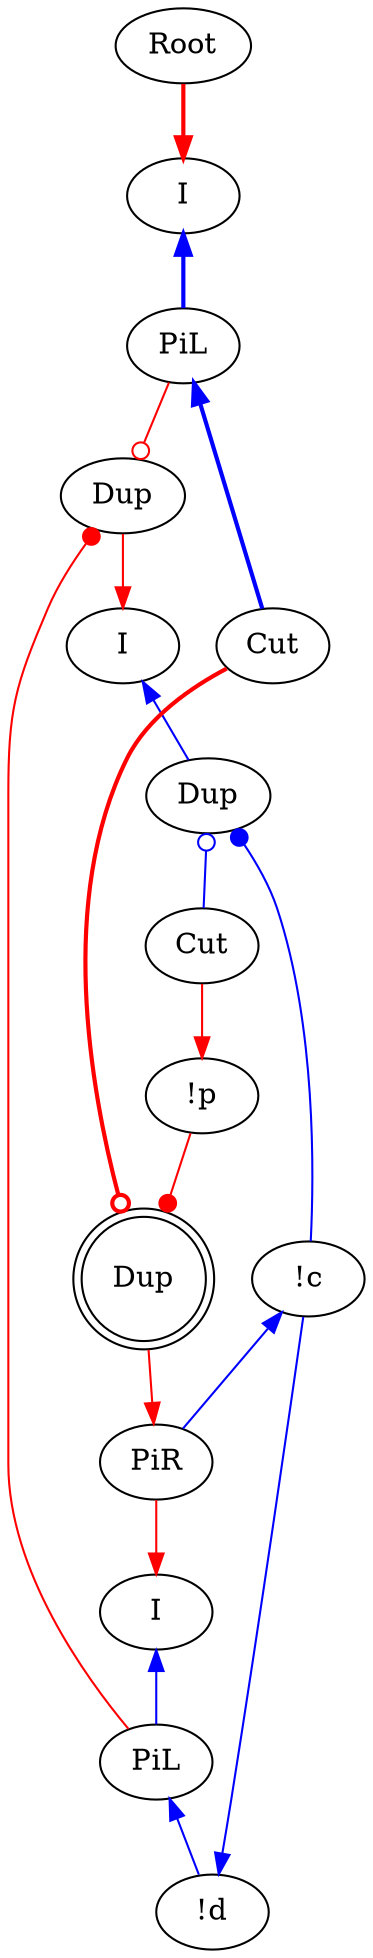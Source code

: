 digraph {
"Root0" [label="Root"]
"I0" [label="I"]
"PiR0" [label="PiR"]
"!c0" [label="!c"]
"!d0" [label="!d"]
"PiL0" [label="PiL"]
"PiL1" [label="PiL"]
"I1" [label="I"]
"I2" [label="I"]
"Dup0_0" [label="Dup"]
"Dup0_1" [label="Dup"]
"Dup1_0" [label="Dup",shape=doublecircle]
"!p0" [label="!p"]
"Cut0" [label="Cut"]
"Cut1" [label="Cut"]
"Dup0_0" -> "Cut0"[color=blue,tooltip="e10",arrowtail=odot,dir=back]
"PiL0" -> "!d0"[color=blue,tooltip="e12",dir=back]
"PiL1" -> "Cut1"[color=blue,tooltip="e13",penwidth=2,dir=back]
"I1" -> "PiL0"[color=blue,tooltip="e14",dir=back]
"I2" -> "PiL1"[color=blue,tooltip="e15",penwidth=2,dir=back]
"PiL0" -> "Dup0_1"[color=red,tooltip="e16",arrowhead=dot]
"PiL1" -> "Dup0_1"[color=red,tooltip="e17",arrowhead=odot]
"Cut0" -> "!p0"[color=red,tooltip="e18"]
"Dup1_0" -> "PiR0"[color=red,tooltip="e2"]
"!p0" -> "Dup1_0"[color=red,tooltip="e20",arrowhead=dot]
"Cut1" -> "Dup1_0"[color=red,tooltip="e21",arrowhead=odot,penwidth=2]
"!c0" -> "PiR0"[color=blue,tooltip="e4",dir=back]
"PiR0" -> "I1"[color=red,tooltip="e6"]
"Dup0_0" -> "!c0"[color=blue,tooltip="e8",arrowtail=dot,dir=back]
"!d0" -> "!c0"[color=blue,tooltip="e9",dir=back]
"Root0" -> "I2"[color=red,tooltip="ret",penwidth=2]
"I0" -> "Dup0_0"[color=blue,tooltip="x1_o2",dir=back]
"Dup0_1" -> "I0"[color=red,tooltip="x1_o2r"]
}
